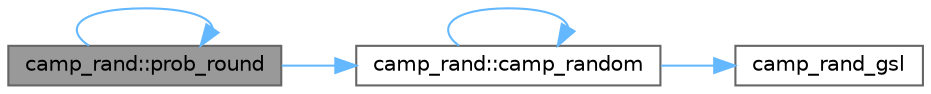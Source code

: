 digraph "camp_rand::prob_round"
{
 // LATEX_PDF_SIZE
  bgcolor="transparent";
  edge [fontname=Helvetica,fontsize=10,labelfontname=Helvetica,labelfontsize=10];
  node [fontname=Helvetica,fontsize=10,shape=box,height=0.2,width=0.4];
  rankdir="LR";
  Node1 [label="camp_rand::prob_round",height=0.2,width=0.4,color="gray40", fillcolor="grey60", style="filled", fontcolor="black",tooltip="Round val to floor(val) or ceiling(val) with probability proportional to the relative distance from v..."];
  Node1 -> Node2 [color="steelblue1",style="solid"];
  Node2 [label="camp_rand::camp_random",height=0.2,width=0.4,color="grey40", fillcolor="white", style="filled",URL="$namespacecamp__rand.html#aff7aed70c1739a48a1a771e6fd9f97bc",tooltip="Returns a random number between 0 and 1."];
  Node2 -> Node3 [color="steelblue1",style="solid"];
  Node3 [label="camp_rand_gsl",height=0.2,width=0.4,color="grey40", fillcolor="white", style="filled",URL="$rand__gsl_8c.html#abd204acb91a0adebb638deae62396379",tooltip="Generate a uniform random number in ."];
  Node2 -> Node2 [color="steelblue1",style="solid"];
  Node1 -> Node1 [color="steelblue1",style="solid"];
}
